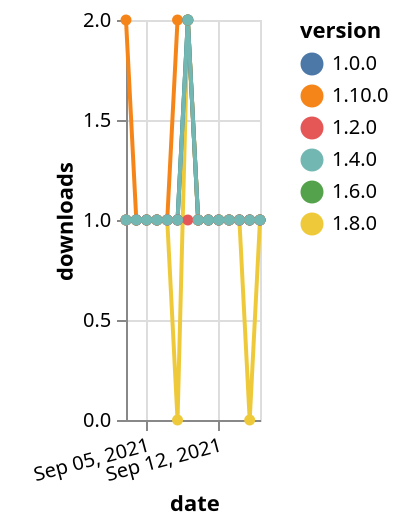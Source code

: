 {"$schema": "https://vega.github.io/schema/vega-lite/v5.json", "description": "A simple bar chart with embedded data.", "data": {"values": [{"date": "2021-09-03", "total": 138, "delta": 1, "version": "1.6.0"}, {"date": "2021-09-04", "total": 139, "delta": 1, "version": "1.6.0"}, {"date": "2021-09-05", "total": 140, "delta": 1, "version": "1.6.0"}, {"date": "2021-09-06", "total": 141, "delta": 1, "version": "1.6.0"}, {"date": "2021-09-07", "total": 142, "delta": 1, "version": "1.6.0"}, {"date": "2021-09-08", "total": 143, "delta": 1, "version": "1.6.0"}, {"date": "2021-09-09", "total": 145, "delta": 2, "version": "1.6.0"}, {"date": "2021-09-10", "total": 146, "delta": 1, "version": "1.6.0"}, {"date": "2021-09-11", "total": 147, "delta": 1, "version": "1.6.0"}, {"date": "2021-09-12", "total": 148, "delta": 1, "version": "1.6.0"}, {"date": "2021-09-13", "total": 149, "delta": 1, "version": "1.6.0"}, {"date": "2021-09-14", "total": 150, "delta": 1, "version": "1.6.0"}, {"date": "2021-09-15", "total": 151, "delta": 1, "version": "1.6.0"}, {"date": "2021-09-16", "total": 152, "delta": 1, "version": "1.6.0"}, {"date": "2021-09-03", "total": 158, "delta": 1, "version": "1.8.0"}, {"date": "2021-09-04", "total": 159, "delta": 1, "version": "1.8.0"}, {"date": "2021-09-05", "total": 160, "delta": 1, "version": "1.8.0"}, {"date": "2021-09-06", "total": 161, "delta": 1, "version": "1.8.0"}, {"date": "2021-09-07", "total": 162, "delta": 1, "version": "1.8.0"}, {"date": "2021-09-08", "total": 162, "delta": 0, "version": "1.8.0"}, {"date": "2021-09-09", "total": 164, "delta": 2, "version": "1.8.0"}, {"date": "2021-09-10", "total": 165, "delta": 1, "version": "1.8.0"}, {"date": "2021-09-11", "total": 166, "delta": 1, "version": "1.8.0"}, {"date": "2021-09-12", "total": 167, "delta": 1, "version": "1.8.0"}, {"date": "2021-09-13", "total": 168, "delta": 1, "version": "1.8.0"}, {"date": "2021-09-14", "total": 169, "delta": 1, "version": "1.8.0"}, {"date": "2021-09-15", "total": 169, "delta": 0, "version": "1.8.0"}, {"date": "2021-09-16", "total": 170, "delta": 1, "version": "1.8.0"}, {"date": "2021-09-03", "total": 121, "delta": 2, "version": "1.10.0"}, {"date": "2021-09-04", "total": 122, "delta": 1, "version": "1.10.0"}, {"date": "2021-09-05", "total": 123, "delta": 1, "version": "1.10.0"}, {"date": "2021-09-06", "total": 124, "delta": 1, "version": "1.10.0"}, {"date": "2021-09-07", "total": 125, "delta": 1, "version": "1.10.0"}, {"date": "2021-09-08", "total": 127, "delta": 2, "version": "1.10.0"}, {"date": "2021-09-09", "total": 129, "delta": 2, "version": "1.10.0"}, {"date": "2021-09-10", "total": 130, "delta": 1, "version": "1.10.0"}, {"date": "2021-09-11", "total": 131, "delta": 1, "version": "1.10.0"}, {"date": "2021-09-12", "total": 132, "delta": 1, "version": "1.10.0"}, {"date": "2021-09-13", "total": 133, "delta": 1, "version": "1.10.0"}, {"date": "2021-09-14", "total": 134, "delta": 1, "version": "1.10.0"}, {"date": "2021-09-15", "total": 135, "delta": 1, "version": "1.10.0"}, {"date": "2021-09-16", "total": 136, "delta": 1, "version": "1.10.0"}, {"date": "2021-09-03", "total": 211, "delta": 1, "version": "1.0.0"}, {"date": "2021-09-04", "total": 212, "delta": 1, "version": "1.0.0"}, {"date": "2021-09-05", "total": 213, "delta": 1, "version": "1.0.0"}, {"date": "2021-09-06", "total": 214, "delta": 1, "version": "1.0.0"}, {"date": "2021-09-07", "total": 215, "delta": 1, "version": "1.0.0"}, {"date": "2021-09-08", "total": 216, "delta": 1, "version": "1.0.0"}, {"date": "2021-09-09", "total": 218, "delta": 2, "version": "1.0.0"}, {"date": "2021-09-10", "total": 219, "delta": 1, "version": "1.0.0"}, {"date": "2021-09-11", "total": 220, "delta": 1, "version": "1.0.0"}, {"date": "2021-09-12", "total": 221, "delta": 1, "version": "1.0.0"}, {"date": "2021-09-13", "total": 222, "delta": 1, "version": "1.0.0"}, {"date": "2021-09-14", "total": 223, "delta": 1, "version": "1.0.0"}, {"date": "2021-09-15", "total": 224, "delta": 1, "version": "1.0.0"}, {"date": "2021-09-16", "total": 225, "delta": 1, "version": "1.0.0"}, {"date": "2021-09-03", "total": 184, "delta": 1, "version": "1.2.0"}, {"date": "2021-09-04", "total": 185, "delta": 1, "version": "1.2.0"}, {"date": "2021-09-05", "total": 186, "delta": 1, "version": "1.2.0"}, {"date": "2021-09-06", "total": 187, "delta": 1, "version": "1.2.0"}, {"date": "2021-09-07", "total": 188, "delta": 1, "version": "1.2.0"}, {"date": "2021-09-08", "total": 189, "delta": 1, "version": "1.2.0"}, {"date": "2021-09-09", "total": 190, "delta": 1, "version": "1.2.0"}, {"date": "2021-09-10", "total": 191, "delta": 1, "version": "1.2.0"}, {"date": "2021-09-11", "total": 192, "delta": 1, "version": "1.2.0"}, {"date": "2021-09-12", "total": 193, "delta": 1, "version": "1.2.0"}, {"date": "2021-09-13", "total": 194, "delta": 1, "version": "1.2.0"}, {"date": "2021-09-14", "total": 195, "delta": 1, "version": "1.2.0"}, {"date": "2021-09-15", "total": 196, "delta": 1, "version": "1.2.0"}, {"date": "2021-09-16", "total": 197, "delta": 1, "version": "1.2.0"}, {"date": "2021-09-03", "total": 165, "delta": 1, "version": "1.4.0"}, {"date": "2021-09-04", "total": 166, "delta": 1, "version": "1.4.0"}, {"date": "2021-09-05", "total": 167, "delta": 1, "version": "1.4.0"}, {"date": "2021-09-06", "total": 168, "delta": 1, "version": "1.4.0"}, {"date": "2021-09-07", "total": 169, "delta": 1, "version": "1.4.0"}, {"date": "2021-09-08", "total": 170, "delta": 1, "version": "1.4.0"}, {"date": "2021-09-09", "total": 172, "delta": 2, "version": "1.4.0"}, {"date": "2021-09-10", "total": 173, "delta": 1, "version": "1.4.0"}, {"date": "2021-09-11", "total": 174, "delta": 1, "version": "1.4.0"}, {"date": "2021-09-12", "total": 175, "delta": 1, "version": "1.4.0"}, {"date": "2021-09-13", "total": 176, "delta": 1, "version": "1.4.0"}, {"date": "2021-09-14", "total": 177, "delta": 1, "version": "1.4.0"}, {"date": "2021-09-15", "total": 178, "delta": 1, "version": "1.4.0"}, {"date": "2021-09-16", "total": 179, "delta": 1, "version": "1.4.0"}]}, "width": "container", "mark": {"type": "line", "point": {"filled": true}}, "encoding": {"x": {"field": "date", "type": "temporal", "timeUnit": "yearmonthdate", "title": "date", "axis": {"labelAngle": -15}}, "y": {"field": "delta", "type": "quantitative", "title": "downloads"}, "color": {"field": "version", "type": "nominal"}, "tooltip": {"field": "delta"}}}